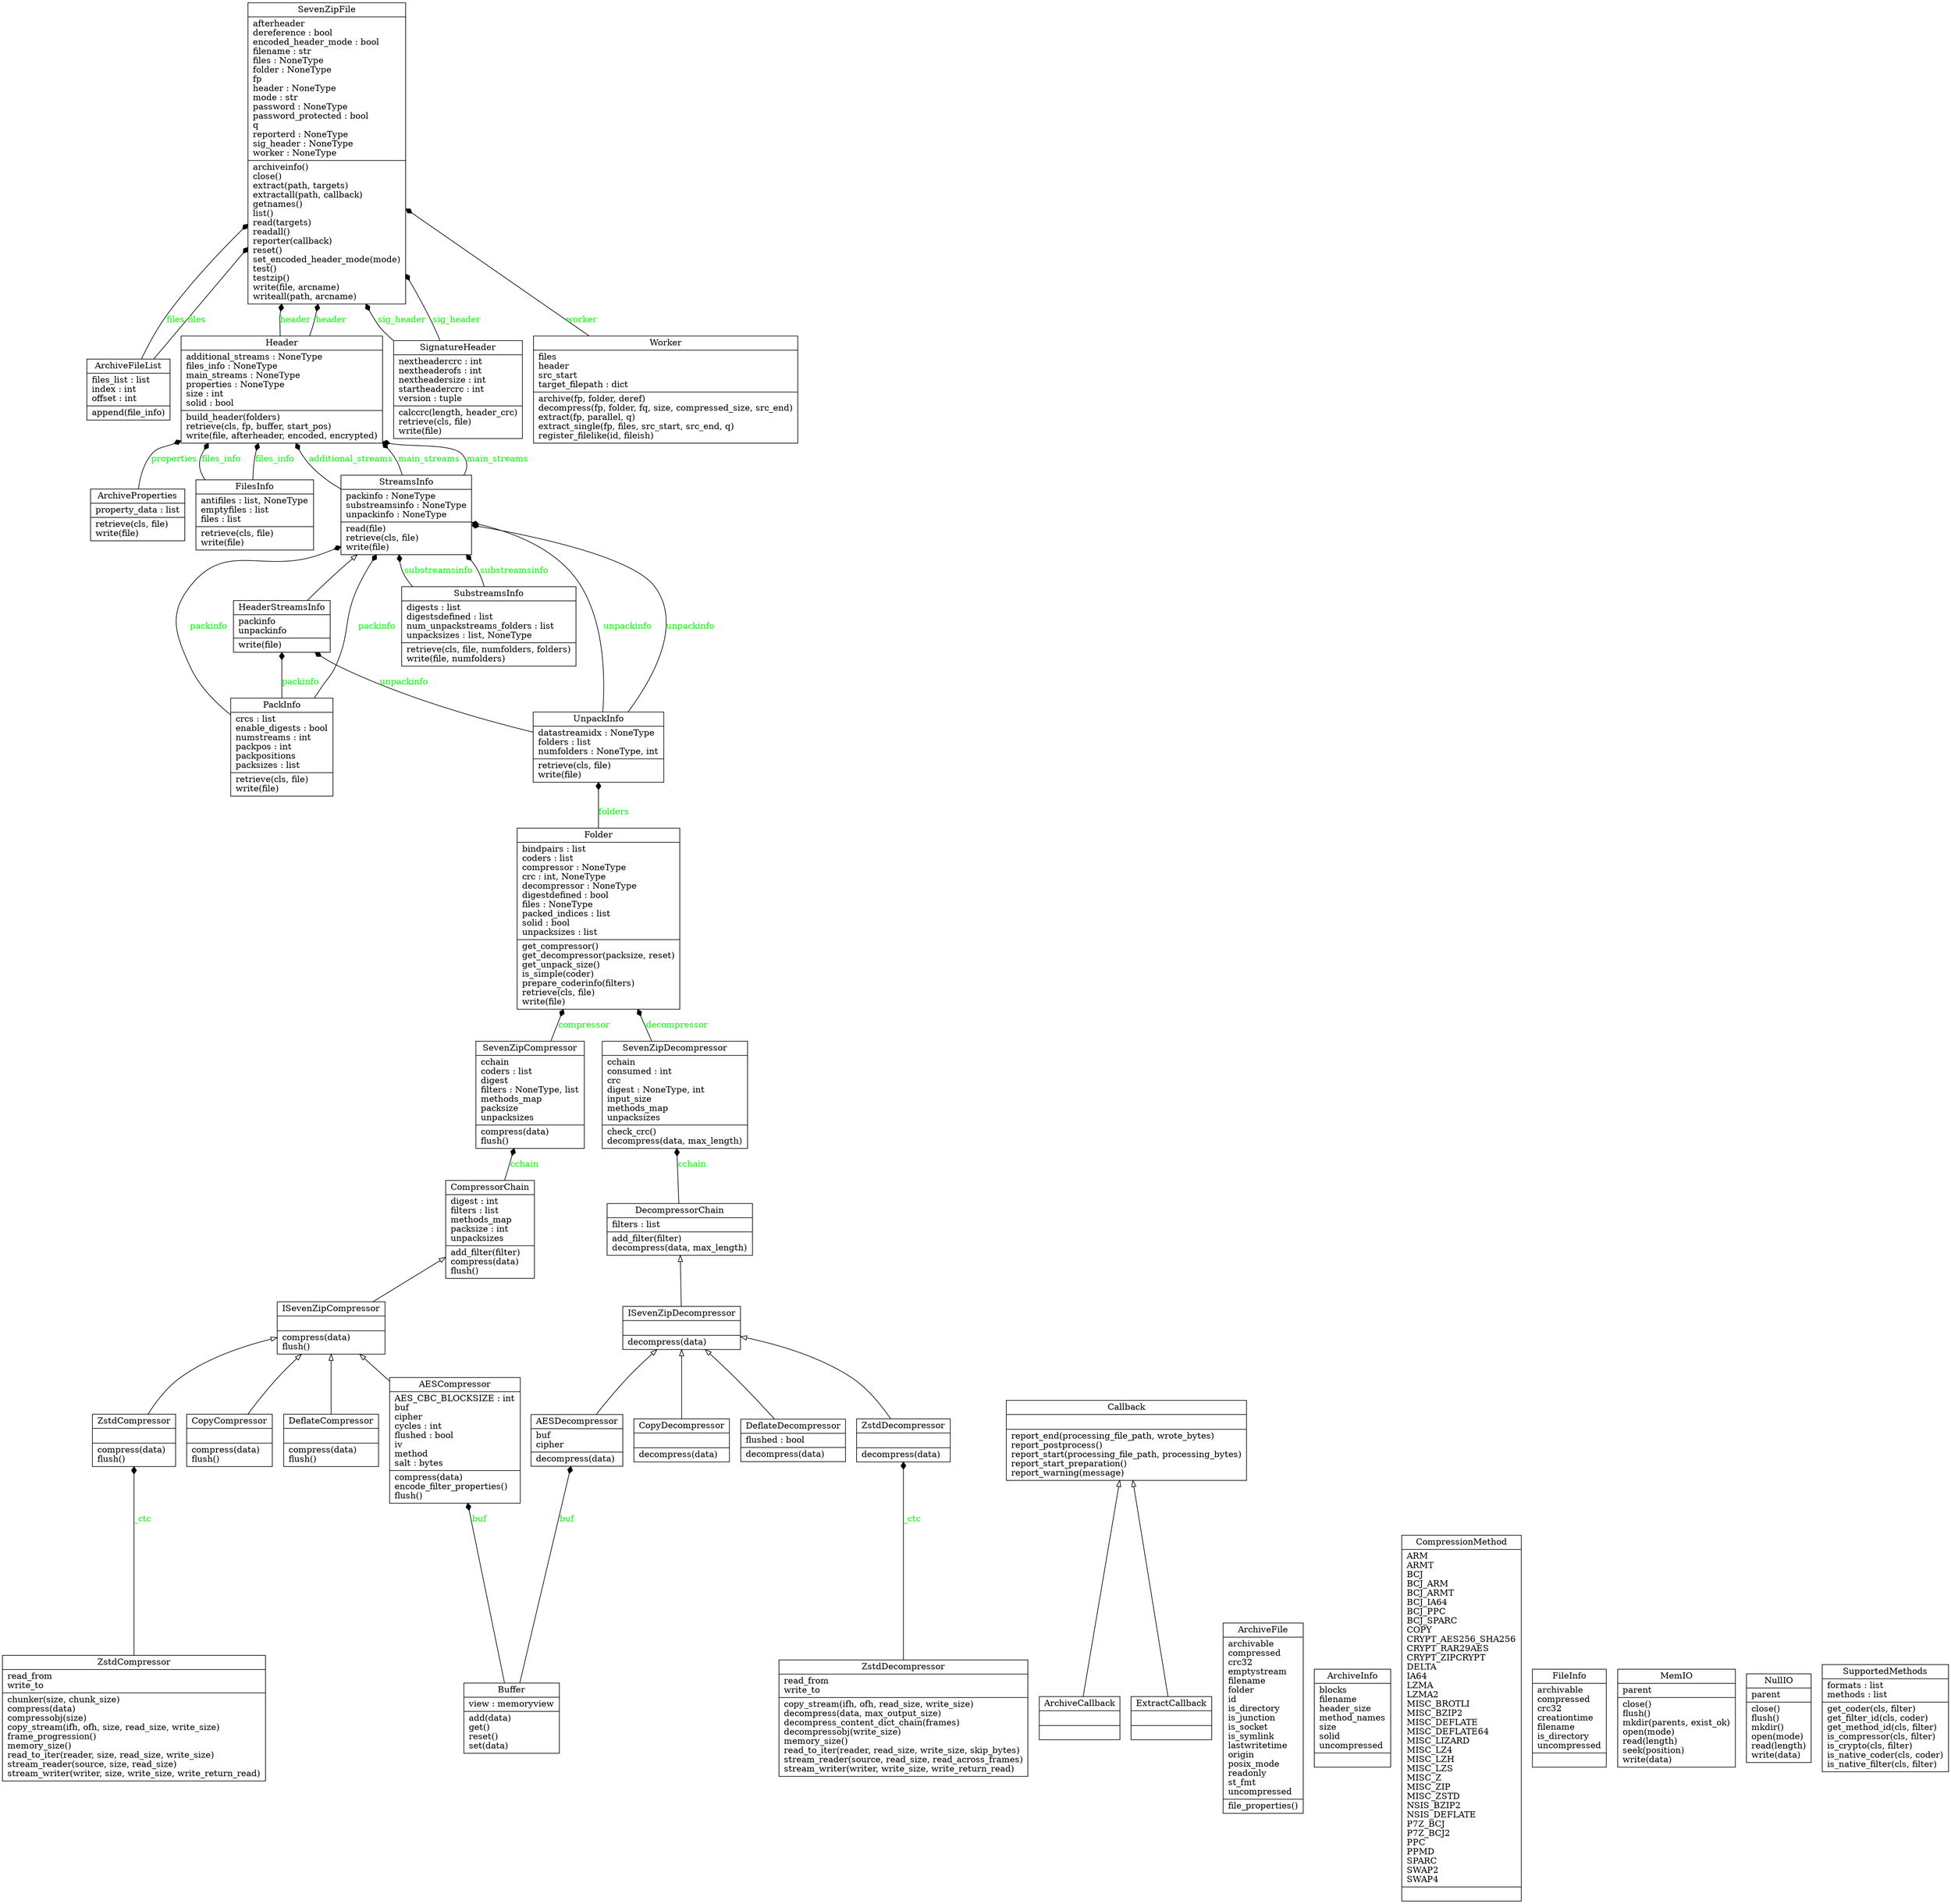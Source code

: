 digraph "classes" {
charset="utf-8"
rankdir=BT
"0" [label="{AESCompressor|AES_CBC_BLOCKSIZE : int\lbuf\lcipher\lcycles : int\lflushed : bool\liv\lmethod\lsalt : bytes\l|compress(data)\lencode_filter_properties()\lflush()\l}", shape="record"];
"1" [label="{AESDecompressor|buf\lcipher\l|decompress(data)\l}", shape="record"];
"2" [label="{ArchiveCallback|\l|}", shape="record"];
"4" [label="{ArchiveFile|archivable\lcompressed\lcrc32\lemptystream\lfilename\lfolder\lid\lis_directory\lis_junction\lis_socket\lis_symlink\llastwritetime\lorigin\lposix_mode\lreadonly\lst_fmt\luncompressed\l|file_properties()\l}", shape="record"];
"5" [label="{ArchiveFileList|files_list : list\lindex : int\loffset : int\l|append(file_info)\l}", shape="record"];
"7" [label="{ArchiveInfo|blocks\lfilename\lheader_size\lmethod_names\lsize\lsolid\luncompressed\l|}", shape="record"];
"8" [label="{ArchiveProperties|property_data : list\l|retrieve(cls, file)\lwrite(file)\l}", shape="record"];
"13" [label="{Buffer|view : memoryview\l|add(data)\lget()\lreset()\lset(data)\l}", shape="record"];
"16" [label="{Callback|\l|report_end(processing_file_path, wrote_bytes)\lreport_postprocess()\lreport_start(processing_file_path, processing_bytes)\lreport_start_preparation()\lreport_warning(message)\l}", shape="record"];
"19" [label="{CompressionMethod|ARM\lARMT\lBCJ\lBCJ_ARM\lBCJ_ARMT\lBCJ_IA64\lBCJ_PPC\lBCJ_SPARC\lCOPY\lCRYPT_AES256_SHA256\lCRYPT_RAR29AES\lCRYPT_ZIPCRYPT\lDELTA\lIA64\lLZMA\lLZMA2\lMISC_BROTLI\lMISC_BZIP2\lMISC_DEFLATE\lMISC_DEFLATE64\lMISC_LIZARD\lMISC_LZ4\lMISC_LZH\lMISC_LZS\lMISC_Z\lMISC_ZIP\lMISC_ZSTD\lNSIS_BZIP2\lNSIS_DEFLATE\lP7Z_BCJ\lP7Z_BCJ2\lPPC\lPPMD\lSPARC\lSWAP2\lSWAP4\l|}", shape="record"];
"20" [label="{CompressorChain|digest : int\lfilters : list\lmethods_map\lpacksize : int\lunpacksizes\l|add_filter(filter)\lcompress(data)\lflush()\l}", shape="record"];
"22" [label="{CopyCompressor|\l|compress(data)\lflush()\l}", shape="record"];
"23" [label="{CopyDecompressor|\l|decompress(data)\l}", shape="record"];
"26" [label="{DecompressorChain|filters : list\l|add_filter(filter)\ldecompress(data, max_length)\l}", shape="record"];
"27" [label="{DeflateCompressor|\l|compress(data)\lflush()\l}", shape="record"];
"28" [label="{DeflateDecompressor|flushed : bool\l|decompress(data)\l}", shape="record"];
"30" [label="{ExtractCallback|\l|}", shape="record"];
"31" [label="{FileInfo|archivable\lcompressed\lcrc32\lcreationtime\lfilename\lis_directory\luncompressed\l|}", shape="record"];
"32" [label="{FilesInfo|antifiles : list, NoneType\lemptyfiles : list\lfiles : list\l|retrieve(cls, file)\lwrite(file)\l}", shape="record"];
"33" [label="{Folder|bindpairs : list\lcoders : list\lcompressor : NoneType\lcrc : int, NoneType\ldecompressor : NoneType\ldigestdefined : bool\lfiles : NoneType\lpacked_indices : list\lsolid : bool\lunpacksizes : list\l|get_compressor()\lget_decompressor(packsize, reset)\lget_unpack_size()\lis_simple(coder)\lprepare_coderinfo(filters)\lretrieve(cls, file)\lwrite(file)\l}", shape="record"];
"34" [label="{Header|additional_streams : NoneType\lfiles_info : NoneType\lmain_streams : NoneType\lproperties : NoneType\lsize : int\lsolid : bool\l|build_header(folders)\lretrieve(cls, fp, buffer, start_pos)\lwrite(file, afterheader, encoded, encrypted)\l}", shape="record"];
"35" [label="{HeaderStreamsInfo|packinfo\lunpackinfo\l|write(file)\l}", shape="record"];
"37" [label="{ISevenZipCompressor|\l|compress(data)\lflush()\l}", shape="record"];
"38" [label="{ISevenZipDecompressor|\l|decompress(data)\l}", shape="record"];
"41" [label="{MemIO|parent\l|close()\lflush()\lmkdir(parents, exist_ok)\lopen(mode)\lread(length)\lseek(position)\lwrite(data)\l}", shape="record"];
"44" [label="{NullIO|parent\l|close()\lflush()\lmkdir()\lopen(mode)\lread(length)\lwrite(data)\l}", shape="record"];
"45" [label="{PackInfo|crcs : list\lenable_digests : bool\lnumstreams : int\lpackpos : int\lpackpositions\lpacksizes : list\l|retrieve(cls, file)\lwrite(file)\l}", shape="record"];
"53" [label="{SevenZipCompressor|cchain\lcoders : list\ldigest\lfilters : NoneType, list\lmethods_map\lpacksize\lunpacksizes\l|compress(data)\lflush()\l}", shape="record"];
"54" [label="{SevenZipDecompressor|cchain\lconsumed : int\lcrc\ldigest : NoneType, int\linput_size\lmethods_map\lunpacksizes\l|check_crc()\ldecompress(data, max_length)\l}", shape="record"];
"55" [label="{SevenZipFile|afterheader\ldereference : bool\lencoded_header_mode : bool\lfilename : str\lfiles : NoneType\lfolder : NoneType\lfp\lheader : NoneType\lmode : str\lpassword : NoneType\lpassword_protected : bool\lq\lreporterd : NoneType\lsig_header : NoneType\lworker : NoneType\l|archiveinfo()\lclose()\lextract(path, targets)\lextractall(path, callback)\lgetnames()\llist()\lread(targets)\lreadall()\lreporter(callback)\lreset()\lset_encoded_header_mode(mode)\ltest()\ltestzip()\lwrite(file, arcname)\lwriteall(path, arcname)\l}", shape="record"];
"56" [label="{SignatureHeader|nextheadercrc : int\lnextheaderofs : int\lnextheadersize : int\lstartheadercrc : int\lversion : tuple\l|calccrc(length, header_crc)\lretrieve(cls, file)\lwrite(file)\l}", shape="record"];
"57" [label="{StreamsInfo|packinfo : NoneType\lsubstreamsinfo : NoneType\lunpackinfo : NoneType\l|read(file)\lretrieve(cls, file)\lwrite(file)\l}", shape="record"];
"58" [label="{SubstreamsInfo|digests : list\ldigestsdefined : list\lnum_unpackstreams_folders : list\lunpacksizes : list, NoneType\l|retrieve(cls, file, numfolders, folders)\lwrite(file, numfolders)\l}", shape="record"];
"59" [label="{SupportedMethods|formats : list\lmethods : list\l|get_coder(cls, filter)\lget_filter_id(cls, coder)\lget_method_id(cls, filter)\lis_compressor(cls, filter)\lis_crypto(cls, filter)\lis_native_coder(cls, coder)\lis_native_filter(cls, filter)\l}", shape="record"];
"64" [label="{UnpackInfo|datastreamidx : NoneType\lfolders : list\lnumfolders : NoneType, int\l|retrieve(cls, file)\lwrite(file)\l}", shape="record"];
"66" [label="{Worker|files\lheader\lsrc_start\ltarget_filepath : dict\l|archive(fp, folder, deref)\ldecompress(fp, folder, fq, size, compressed_size, src_end)\lextract(fp, parallel, q)\lextract_single(fp, files, src_start, src_end, q)\lregister_filelike(id, fileish)\l}", shape="record"];
"67" [label="{ZstdCompressor|\l|compress(data)\lflush()\l}", shape="record"];
"68" [label="{ZstdCompressor|read_from\lwrite_to\l|chunker(size, chunk_size)\lcompress(data)\lcompressobj(size)\lcopy_stream(ifh, ofh, size, read_size, write_size)\lframe_progression()\lmemory_size()\lread_to_iter(reader, size, read_size, write_size)\lstream_reader(source, size, read_size)\lstream_writer(writer, size, write_size, write_return_read)\l}", shape="record"];
"69" [label="{ZstdDecompressor|\l|decompress(data)\l}", shape="record"];
"70" [label="{ZstdDecompressor|read_from\lwrite_to\l|copy_stream(ifh, ofh, read_size, write_size)\ldecompress(data, max_output_size)\ldecompress_content_dict_chain(frames)\ldecompressobj(write_size)\lmemory_size()\lread_to_iter(reader, read_size, write_size, skip_bytes)\lstream_reader(source, read_size, read_across_frames)\lstream_writer(writer, write_size, write_return_read)\l}", shape="record"];
"0" -> "37" [arrowhead="empty", arrowtail="none"];
"1" -> "38" [arrowhead="empty", arrowtail="none"];
"2" -> "16" [arrowhead="empty", arrowtail="none"];
"22" -> "37" [arrowhead="empty", arrowtail="none"];
"23" -> "38" [arrowhead="empty", arrowtail="none"];
"27" -> "37" [arrowhead="empty", arrowtail="none"];
"28" -> "38" [arrowhead="empty", arrowtail="none"];
"30" -> "16" [arrowhead="empty", arrowtail="none"];
"35" -> "57" [arrowhead="empty", arrowtail="none"];
"37" -> "20" [arrowhead="empty", arrowtail="none"];
"38" -> "26" [arrowhead="empty", arrowtail="none"];
"67" -> "37" [arrowhead="empty", arrowtail="none"];
"69" -> "38" [arrowhead="empty", arrowtail="none"];
"5" -> "55" [arrowhead="diamond", arrowtail="none", fontcolor="green", label="files", style="solid"];
"5" -> "55" [arrowhead="diamond", arrowtail="none", fontcolor="green", label="files", style="solid"];
"8" -> "34" [arrowhead="diamond", arrowtail="none", fontcolor="green", label="properties", style="solid"];
"13" -> "0" [arrowhead="diamond", arrowtail="none", fontcolor="green", label="buf", style="solid"];
"13" -> "1" [arrowhead="diamond", arrowtail="none", fontcolor="green", label="buf", style="solid"];
"20" -> "53" [arrowhead="diamond", arrowtail="none", fontcolor="green", label="cchain", style="solid"];
"26" -> "54" [arrowhead="diamond", arrowtail="none", fontcolor="green", label="cchain", style="solid"];
"32" -> "34" [arrowhead="diamond", arrowtail="none", fontcolor="green", label="files_info", style="solid"];
"32" -> "34" [arrowhead="diamond", arrowtail="none", fontcolor="green", label="files_info", style="solid"];
"33" -> "64" [arrowhead="diamond", arrowtail="none", fontcolor="green", label="folders", style="solid"];
"34" -> "55" [arrowhead="diamond", arrowtail="none", fontcolor="green", label="header", style="solid"];
"34" -> "55" [arrowhead="diamond", arrowtail="none", fontcolor="green", label="header", style="solid"];
"45" -> "35" [arrowhead="diamond", arrowtail="none", fontcolor="green", label="packinfo", style="solid"];
"45" -> "57" [arrowhead="diamond", arrowtail="none", fontcolor="green", label="packinfo", style="solid"];
"45" -> "57" [arrowhead="diamond", arrowtail="none", fontcolor="green", label="packinfo", style="solid"];
"53" -> "33" [arrowhead="diamond", arrowtail="none", fontcolor="green", label="compressor", style="solid"];
"54" -> "33" [arrowhead="diamond", arrowtail="none", fontcolor="green", label="decompressor", style="solid"];
"56" -> "55" [arrowhead="diamond", arrowtail="none", fontcolor="green", label="sig_header", style="solid"];
"56" -> "55" [arrowhead="diamond", arrowtail="none", fontcolor="green", label="sig_header", style="solid"];
"57" -> "34" [arrowhead="diamond", arrowtail="none", fontcolor="green", label="additional_streams", style="solid"];
"57" -> "34" [arrowhead="diamond", arrowtail="none", fontcolor="green", label="main_streams", style="solid"];
"57" -> "34" [arrowhead="diamond", arrowtail="none", fontcolor="green", label="main_streams", style="solid"];
"58" -> "57" [arrowhead="diamond", arrowtail="none", fontcolor="green", label="substreamsinfo", style="solid"];
"58" -> "57" [arrowhead="diamond", arrowtail="none", fontcolor="green", label="substreamsinfo", style="solid"];
"64" -> "35" [arrowhead="diamond", arrowtail="none", fontcolor="green", label="unpackinfo", style="solid"];
"64" -> "57" [arrowhead="diamond", arrowtail="none", fontcolor="green", label="unpackinfo", style="solid"];
"64" -> "57" [arrowhead="diamond", arrowtail="none", fontcolor="green", label="unpackinfo", style="solid"];
"66" -> "55" [arrowhead="diamond", arrowtail="none", fontcolor="green", label="worker", style="solid"];
"68" -> "67" [arrowhead="diamond", arrowtail="none", fontcolor="green", label="_ctc", style="solid"];
"70" -> "69" [arrowhead="diamond", arrowtail="none", fontcolor="green", label="_ctc", style="solid"];
}
